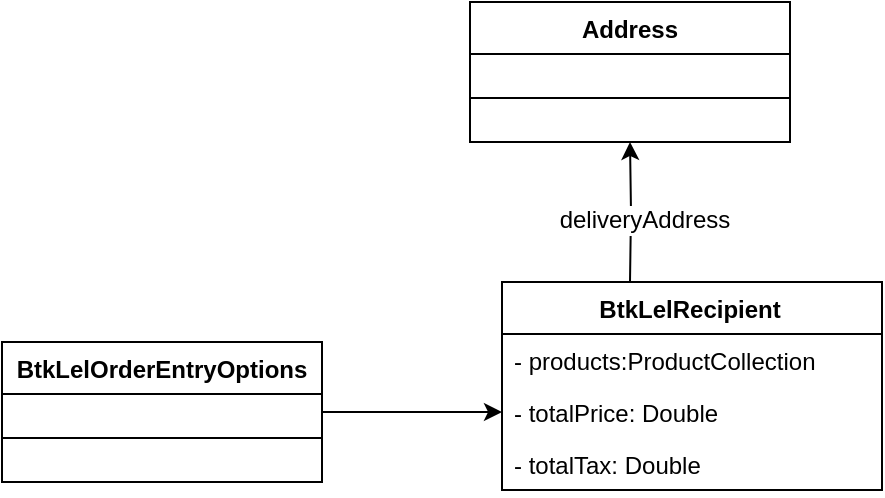 <mxfile version="12.8.2" type="github">
  <diagram id="QmG7gFAo9xjI6FhNoS9c" name="Page-1">
    <mxGraphModel dx="1412" dy="710" grid="1" gridSize="10" guides="1" tooltips="1" connect="1" arrows="1" fold="1" page="1" pageScale="1" pageWidth="827" pageHeight="1169" math="0" shadow="0">
      <root>
        <mxCell id="0" />
        <mxCell id="1" parent="0" />
        <mxCell id="LnWXDcP7S4IgxRe3qEan-40" style="edgeStyle=orthogonalEdgeStyle;rounded=0;orthogonalLoop=1;jettySize=auto;html=1;exitX=1;exitY=0.5;exitDx=0;exitDy=0;" edge="1" parent="1" source="LnWXDcP7S4IgxRe3qEan-1" target="LnWXDcP7S4IgxRe3qEan-38">
          <mxGeometry relative="1" as="geometry" />
        </mxCell>
        <mxCell id="LnWXDcP7S4IgxRe3qEan-1" value="BtkLelOrderEntryOptions" style="swimlane;fontStyle=1;align=center;verticalAlign=top;childLayout=stackLayout;horizontal=1;startSize=26;horizontalStack=0;resizeParent=1;resizeParentMax=0;resizeLast=0;collapsible=1;marginBottom=0;" vertex="1" parent="1">
          <mxGeometry x="180" y="220" width="160" height="70" as="geometry" />
        </mxCell>
        <mxCell id="LnWXDcP7S4IgxRe3qEan-3" value="" style="line;strokeWidth=1;fillColor=none;align=left;verticalAlign=middle;spacingTop=-1;spacingLeft=3;spacingRight=3;rotatable=0;labelPosition=right;points=[];portConstraint=eastwest;" vertex="1" parent="LnWXDcP7S4IgxRe3qEan-1">
          <mxGeometry y="26" width="160" height="44" as="geometry" />
        </mxCell>
        <mxCell id="LnWXDcP7S4IgxRe3qEan-14" style="edgeStyle=orthogonalEdgeStyle;rounded=0;orthogonalLoop=1;jettySize=auto;html=1;exitX=0.5;exitY=0;exitDx=0;exitDy=0;entryX=0.5;entryY=1;entryDx=0;entryDy=0;" edge="1" parent="1" target="LnWXDcP7S4IgxRe3qEan-11">
          <mxGeometry relative="1" as="geometry">
            <mxPoint x="494" y="190" as="sourcePoint" />
          </mxGeometry>
        </mxCell>
        <mxCell id="LnWXDcP7S4IgxRe3qEan-35" value="deliveryAddress" style="text;html=1;align=center;verticalAlign=middle;resizable=0;points=[];labelBackgroundColor=#ffffff;" vertex="1" connectable="0" parent="LnWXDcP7S4IgxRe3qEan-14">
          <mxGeometry x="-0.1" y="2" relative="1" as="geometry">
            <mxPoint x="8" as="offset" />
          </mxGeometry>
        </mxCell>
        <mxCell id="LnWXDcP7S4IgxRe3qEan-11" value="Address" style="swimlane;fontStyle=1;align=center;verticalAlign=top;childLayout=stackLayout;horizontal=1;startSize=26;horizontalStack=0;resizeParent=1;resizeParentMax=0;resizeLast=0;collapsible=1;marginBottom=0;" vertex="1" parent="1">
          <mxGeometry x="414" y="50" width="160" height="70" as="geometry" />
        </mxCell>
        <mxCell id="LnWXDcP7S4IgxRe3qEan-12" value="" style="line;strokeWidth=1;fillColor=none;align=left;verticalAlign=middle;spacingTop=-1;spacingLeft=3;spacingRight=3;rotatable=0;labelPosition=right;points=[];portConstraint=eastwest;" vertex="1" parent="LnWXDcP7S4IgxRe3qEan-11">
          <mxGeometry y="26" width="160" height="44" as="geometry" />
        </mxCell>
        <mxCell id="LnWXDcP7S4IgxRe3qEan-36" value="              BtkLelRecipient" style="swimlane;fontStyle=1;childLayout=stackLayout;horizontal=1;startSize=26;fillColor=none;horizontalStack=0;resizeParent=1;resizeParentMax=0;resizeLast=0;collapsible=1;marginBottom=0;align=left;" vertex="1" parent="1">
          <mxGeometry x="430" y="190" width="190" height="104" as="geometry" />
        </mxCell>
        <mxCell id="LnWXDcP7S4IgxRe3qEan-37" value="- products:ProductCollection" style="text;strokeColor=none;fillColor=none;align=left;verticalAlign=top;spacingLeft=4;spacingRight=4;overflow=hidden;rotatable=0;points=[[0,0.5],[1,0.5]];portConstraint=eastwest;" vertex="1" parent="LnWXDcP7S4IgxRe3qEan-36">
          <mxGeometry y="26" width="190" height="26" as="geometry" />
        </mxCell>
        <mxCell id="LnWXDcP7S4IgxRe3qEan-38" value="- totalPrice: Double" style="text;strokeColor=none;fillColor=none;align=left;verticalAlign=top;spacingLeft=4;spacingRight=4;overflow=hidden;rotatable=0;points=[[0,0.5],[1,0.5]];portConstraint=eastwest;" vertex="1" parent="LnWXDcP7S4IgxRe3qEan-36">
          <mxGeometry y="52" width="190" height="26" as="geometry" />
        </mxCell>
        <mxCell id="LnWXDcP7S4IgxRe3qEan-39" value="- totalTax: Double" style="text;strokeColor=none;fillColor=none;align=left;verticalAlign=top;spacingLeft=4;spacingRight=4;overflow=hidden;rotatable=0;points=[[0,0.5],[1,0.5]];portConstraint=eastwest;" vertex="1" parent="LnWXDcP7S4IgxRe3qEan-36">
          <mxGeometry y="78" width="190" height="26" as="geometry" />
        </mxCell>
      </root>
    </mxGraphModel>
  </diagram>
</mxfile>
